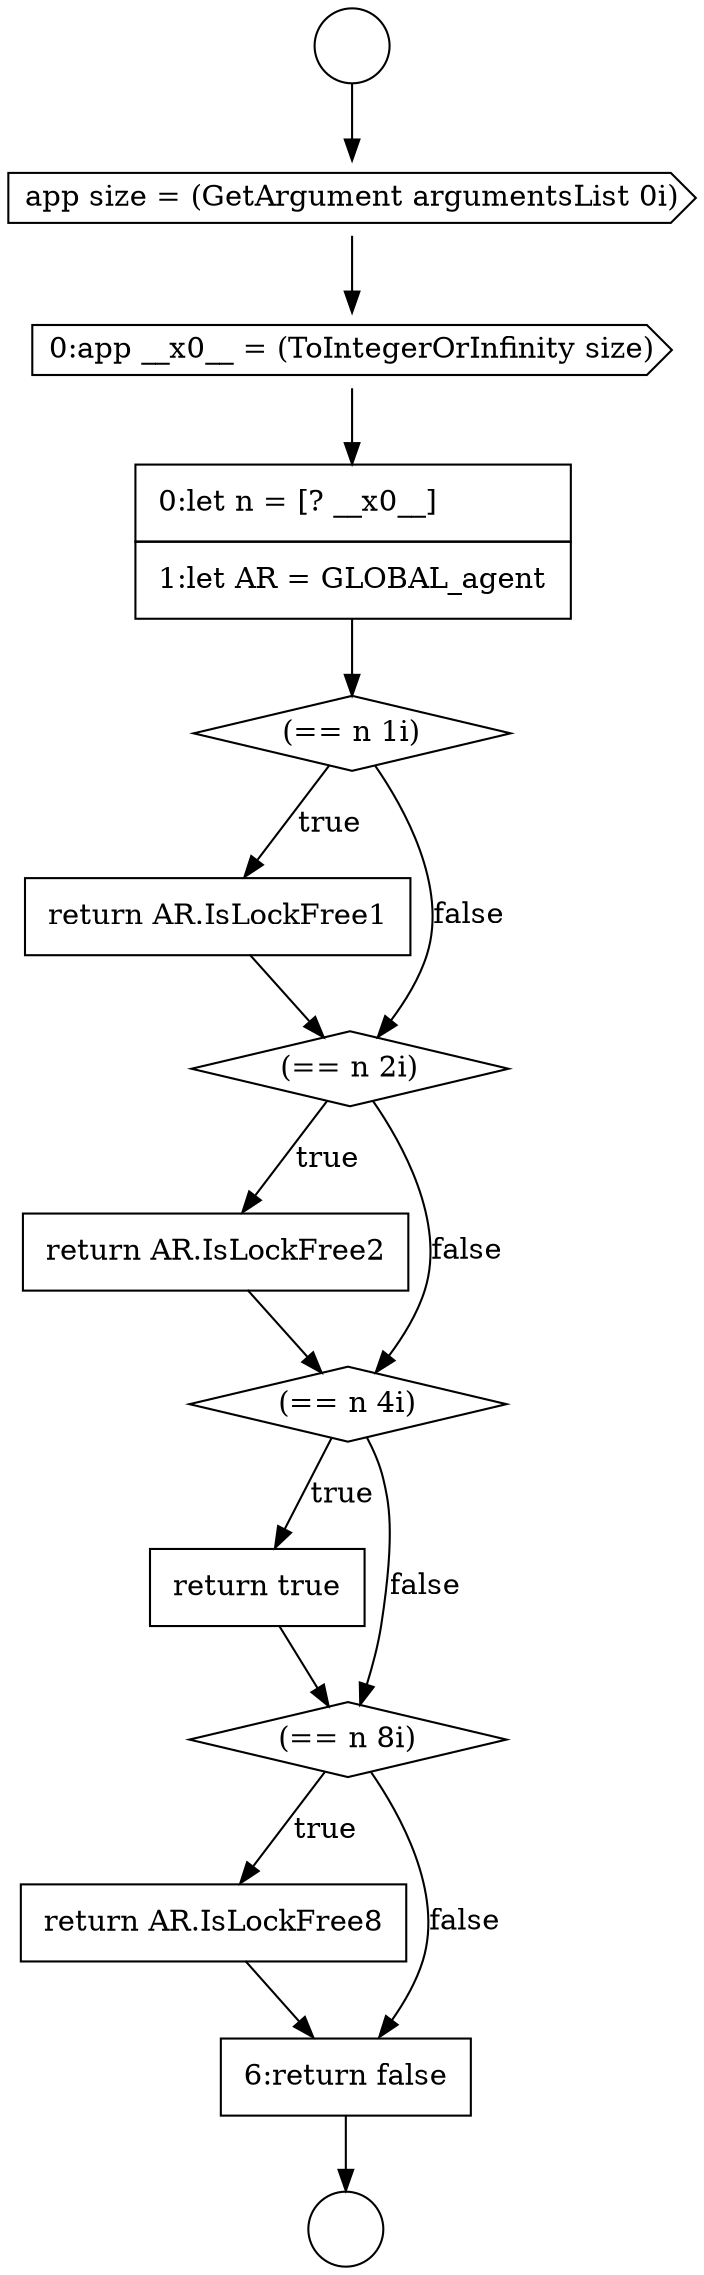 digraph {
  node18040 [shape=diamond, label=<<font color="black">(== n 1i)</font>> color="black" fillcolor="white" style=filled]
  node18043 [shape=none, margin=0, label=<<font color="black">
    <table border="0" cellborder="1" cellspacing="0" cellpadding="10">
      <tr><td align="left">return AR.IsLockFree2</td></tr>
    </table>
  </font>> color="black" fillcolor="white" style=filled]
  node18037 [shape=cds, label=<<font color="black">app size = (GetArgument argumentsList 0i)</font>> color="black" fillcolor="white" style=filled]
  node18047 [shape=none, margin=0, label=<<font color="black">
    <table border="0" cellborder="1" cellspacing="0" cellpadding="10">
      <tr><td align="left">return AR.IsLockFree8</td></tr>
    </table>
  </font>> color="black" fillcolor="white" style=filled]
  node18036 [shape=circle label=" " color="black" fillcolor="white" style=filled]
  node18039 [shape=none, margin=0, label=<<font color="black">
    <table border="0" cellborder="1" cellspacing="0" cellpadding="10">
      <tr><td align="left">0:let n = [? __x0__]</td></tr>
      <tr><td align="left">1:let AR = GLOBAL_agent</td></tr>
    </table>
  </font>> color="black" fillcolor="white" style=filled]
  node18044 [shape=diamond, label=<<font color="black">(== n 4i)</font>> color="black" fillcolor="white" style=filled]
  node18048 [shape=none, margin=0, label=<<font color="black">
    <table border="0" cellborder="1" cellspacing="0" cellpadding="10">
      <tr><td align="left">6:return false</td></tr>
    </table>
  </font>> color="black" fillcolor="white" style=filled]
  node18038 [shape=cds, label=<<font color="black">0:app __x0__ = (ToIntegerOrInfinity size)</font>> color="black" fillcolor="white" style=filled]
  node18035 [shape=circle label=" " color="black" fillcolor="white" style=filled]
  node18045 [shape=none, margin=0, label=<<font color="black">
    <table border="0" cellborder="1" cellspacing="0" cellpadding="10">
      <tr><td align="left">return true</td></tr>
    </table>
  </font>> color="black" fillcolor="white" style=filled]
  node18041 [shape=none, margin=0, label=<<font color="black">
    <table border="0" cellborder="1" cellspacing="0" cellpadding="10">
      <tr><td align="left">return AR.IsLockFree1</td></tr>
    </table>
  </font>> color="black" fillcolor="white" style=filled]
  node18046 [shape=diamond, label=<<font color="black">(== n 8i)</font>> color="black" fillcolor="white" style=filled]
  node18042 [shape=diamond, label=<<font color="black">(== n 2i)</font>> color="black" fillcolor="white" style=filled]
  node18039 -> node18040 [ color="black"]
  node18044 -> node18045 [label=<<font color="black">true</font>> color="black"]
  node18044 -> node18046 [label=<<font color="black">false</font>> color="black"]
  node18046 -> node18047 [label=<<font color="black">true</font>> color="black"]
  node18046 -> node18048 [label=<<font color="black">false</font>> color="black"]
  node18048 -> node18036 [ color="black"]
  node18047 -> node18048 [ color="black"]
  node18041 -> node18042 [ color="black"]
  node18035 -> node18037 [ color="black"]
  node18043 -> node18044 [ color="black"]
  node18040 -> node18041 [label=<<font color="black">true</font>> color="black"]
  node18040 -> node18042 [label=<<font color="black">false</font>> color="black"]
  node18038 -> node18039 [ color="black"]
  node18037 -> node18038 [ color="black"]
  node18045 -> node18046 [ color="black"]
  node18042 -> node18043 [label=<<font color="black">true</font>> color="black"]
  node18042 -> node18044 [label=<<font color="black">false</font>> color="black"]
}
